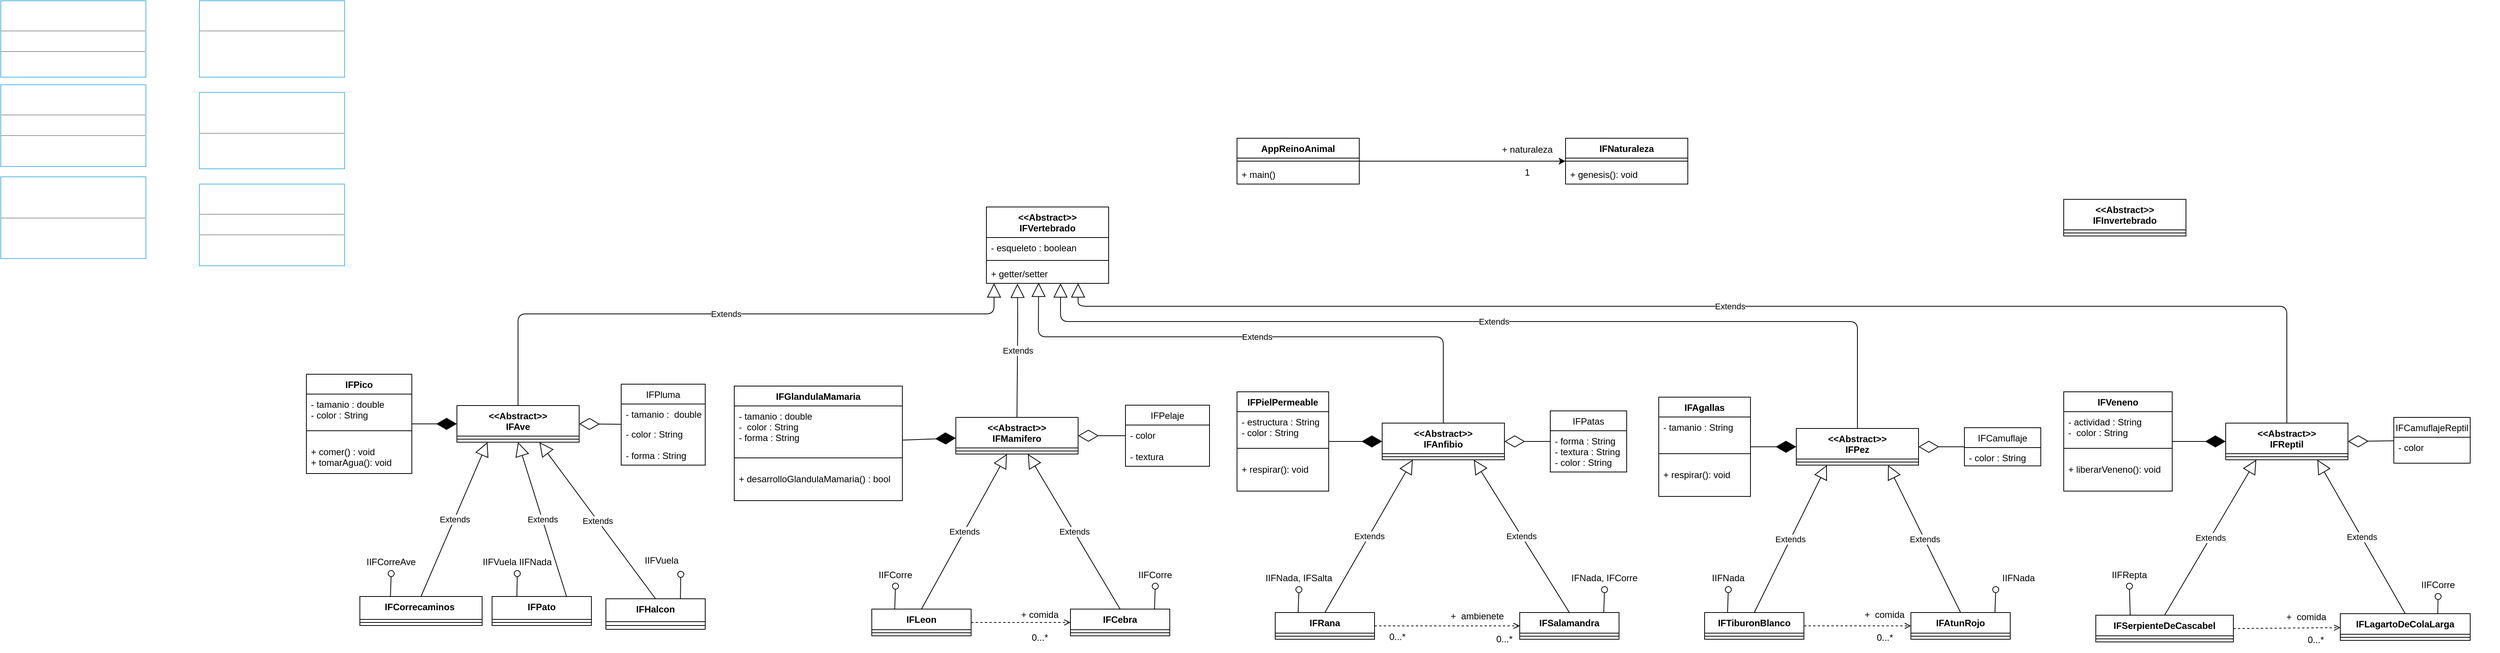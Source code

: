 <mxfile>
    <diagram id="HoKAFOozJBowZ1lmnB3c" name="Página-1">
        <mxGraphModel dx="2419" dy="1717" grid="1" gridSize="10" guides="1" tooltips="1" connect="1" arrows="1" fold="1" page="1" pageScale="1" pageWidth="827" pageHeight="1169" math="0" shadow="0">
            <root>
                <mxCell id="0"/>
                <mxCell id="1" parent="0"/>
                <mxCell id="2" value="AppReinoAnimal" style="swimlane;fontStyle=1;align=center;verticalAlign=top;childLayout=stackLayout;horizontal=1;startSize=26;horizontalStack=0;resizeParent=1;resizeParentMax=0;resizeLast=0;collapsible=1;marginBottom=0;" parent="1" vertex="1">
                    <mxGeometry x="418" y="60" width="160" height="60" as="geometry"/>
                </mxCell>
                <mxCell id="4" value="" style="line;strokeWidth=1;fillColor=none;align=left;verticalAlign=middle;spacingTop=-1;spacingLeft=3;spacingRight=3;rotatable=0;labelPosition=right;points=[];portConstraint=eastwest;strokeColor=inherit;" parent="2" vertex="1">
                    <mxGeometry y="26" width="160" height="8" as="geometry"/>
                </mxCell>
                <mxCell id="5" value="+ main()" style="text;strokeColor=none;fillColor=none;align=left;verticalAlign=top;spacingLeft=4;spacingRight=4;overflow=hidden;rotatable=0;points=[[0,0.5],[1,0.5]];portConstraint=eastwest;" parent="2" vertex="1">
                    <mxGeometry y="34" width="160" height="26" as="geometry"/>
                </mxCell>
                <mxCell id="6" value="IFNaturaleza" style="swimlane;fontStyle=1;align=center;verticalAlign=top;childLayout=stackLayout;horizontal=1;startSize=26;horizontalStack=0;resizeParent=1;resizeParentMax=0;resizeLast=0;collapsible=1;marginBottom=0;" parent="1" vertex="1">
                    <mxGeometry x="848" y="60" width="160" height="60" as="geometry"/>
                </mxCell>
                <mxCell id="8" value="" style="line;strokeWidth=1;fillColor=none;align=left;verticalAlign=middle;spacingTop=-1;spacingLeft=3;spacingRight=3;rotatable=0;labelPosition=right;points=[];portConstraint=eastwest;strokeColor=inherit;" parent="6" vertex="1">
                    <mxGeometry y="26" width="160" height="8" as="geometry"/>
                </mxCell>
                <mxCell id="9" value="+ genesis(): void" style="text;strokeColor=none;fillColor=none;align=left;verticalAlign=top;spacingLeft=4;spacingRight=4;overflow=hidden;rotatable=0;points=[[0,0.5],[1,0.5]];portConstraint=eastwest;" parent="6" vertex="1">
                    <mxGeometry y="34" width="160" height="26" as="geometry"/>
                </mxCell>
                <mxCell id="13" value="&lt;&lt;Abstract&gt;&gt;&#10;IFVertebrado" style="swimlane;fontStyle=1;align=center;verticalAlign=top;childLayout=stackLayout;horizontal=1;startSize=40;horizontalStack=0;resizeParent=1;resizeParentMax=0;resizeLast=0;collapsible=1;marginBottom=0;" parent="1" vertex="1">
                    <mxGeometry x="90" y="150" width="160" height="100" as="geometry"/>
                </mxCell>
                <mxCell id="14" value="- esqueleto : boolean" style="text;strokeColor=none;fillColor=none;align=left;verticalAlign=top;spacingLeft=4;spacingRight=4;overflow=hidden;rotatable=0;points=[[0,0.5],[1,0.5]];portConstraint=eastwest;" parent="13" vertex="1">
                    <mxGeometry y="40" width="160" height="26" as="geometry"/>
                </mxCell>
                <mxCell id="15" value="" style="line;strokeWidth=1;fillColor=none;align=left;verticalAlign=middle;spacingTop=-1;spacingLeft=3;spacingRight=3;rotatable=0;labelPosition=right;points=[];portConstraint=eastwest;strokeColor=inherit;" parent="13" vertex="1">
                    <mxGeometry y="66" width="160" height="8" as="geometry"/>
                </mxCell>
                <mxCell id="16" value="+ getter/setter" style="text;strokeColor=none;fillColor=none;align=left;verticalAlign=top;spacingLeft=4;spacingRight=4;overflow=hidden;rotatable=0;points=[[0,0.5],[1,0.5]];portConstraint=eastwest;" parent="13" vertex="1">
                    <mxGeometry y="74" width="160" height="26" as="geometry"/>
                </mxCell>
                <mxCell id="17" value="&lt;&lt;Abstract&gt;&gt;&#10;IFInvertebrado" style="swimlane;fontStyle=1;align=center;verticalAlign=top;childLayout=stackLayout;horizontal=1;startSize=40;horizontalStack=0;resizeParent=1;resizeParentMax=0;resizeLast=0;collapsible=1;marginBottom=0;" parent="1" vertex="1">
                    <mxGeometry x="1500" y="140" width="160" height="48" as="geometry"/>
                </mxCell>
                <mxCell id="19" value="" style="line;strokeWidth=1;fillColor=none;align=left;verticalAlign=middle;spacingTop=-1;spacingLeft=3;spacingRight=3;rotatable=0;labelPosition=right;points=[];portConstraint=eastwest;strokeColor=inherit;" parent="17" vertex="1">
                    <mxGeometry y="40" width="160" height="8" as="geometry"/>
                </mxCell>
                <mxCell id="24" value="&lt;&lt;Abstract&gt;&gt;&#10;IFAve" style="swimlane;fontStyle=1;align=center;verticalAlign=top;childLayout=stackLayout;horizontal=1;startSize=40;horizontalStack=0;resizeParent=1;resizeParentMax=0;resizeLast=0;collapsible=1;marginBottom=0;" parent="1" vertex="1">
                    <mxGeometry x="-603" y="410" width="160" height="48" as="geometry"/>
                </mxCell>
                <mxCell id="26" value="" style="line;strokeWidth=1;fillColor=none;align=left;verticalAlign=middle;spacingTop=-1;spacingLeft=3;spacingRight=3;rotatable=0;labelPosition=right;points=[];portConstraint=eastwest;strokeColor=inherit;" parent="24" vertex="1">
                    <mxGeometry y="40" width="160" height="8" as="geometry"/>
                </mxCell>
                <mxCell id="40" value="&lt;&lt;Abstract&gt;&gt;&#10;IFReptil" style="swimlane;fontStyle=1;align=center;verticalAlign=top;childLayout=stackLayout;horizontal=1;startSize=40;horizontalStack=0;resizeParent=1;resizeParentMax=0;resizeLast=0;collapsible=1;marginBottom=0;" parent="1" vertex="1">
                    <mxGeometry x="1712" y="433" width="160" height="48" as="geometry"/>
                </mxCell>
                <mxCell id="42" value="" style="line;strokeWidth=1;fillColor=none;align=left;verticalAlign=middle;spacingTop=-1;spacingLeft=3;spacingRight=3;rotatable=0;labelPosition=right;points=[];portConstraint=eastwest;strokeColor=inherit;" parent="40" vertex="1">
                    <mxGeometry y="40" width="160" height="8" as="geometry"/>
                </mxCell>
                <mxCell id="44" value="Extends" style="endArrow=block;endSize=16;endFill=0;html=1;exitX=0.5;exitY=0;exitDx=0;exitDy=0;" parent="1" source="24" edge="1">
                    <mxGeometry width="160" relative="1" as="geometry">
                        <mxPoint x="-220" y="370" as="sourcePoint"/>
                        <mxPoint x="100" y="250" as="targetPoint"/>
                        <Array as="points">
                            <mxPoint x="-523" y="290"/>
                            <mxPoint x="100" y="290"/>
                        </Array>
                    </mxGeometry>
                </mxCell>
                <mxCell id="45" value="Extends" style="endArrow=block;endSize=16;endFill=0;html=1;exitX=0.5;exitY=0;exitDx=0;exitDy=0;entryX=0.254;entryY=1.017;entryDx=0;entryDy=0;entryPerimeter=0;" parent="1" source="131" target="16" edge="1">
                    <mxGeometry width="160" relative="1" as="geometry">
                        <mxPoint x="190" y="420" as="sourcePoint"/>
                        <mxPoint x="140" y="240" as="targetPoint"/>
                        <Array as="points">
                            <mxPoint x="131" y="300"/>
                        </Array>
                    </mxGeometry>
                </mxCell>
                <mxCell id="47" value="Extends" style="endArrow=block;endSize=16;endFill=0;html=1;exitX=0.5;exitY=0;exitDx=0;exitDy=0;entryX=0.75;entryY=1;entryDx=0;entryDy=0;entryPerimeter=0;" parent="1" source="40" target="16" edge="1">
                    <mxGeometry width="160" relative="1" as="geometry">
                        <mxPoint x="1320" y="340" as="sourcePoint"/>
                        <mxPoint x="220" y="260" as="targetPoint"/>
                        <Array as="points">
                            <mxPoint x="1792" y="280"/>
                            <mxPoint x="210" y="280"/>
                        </Array>
                    </mxGeometry>
                </mxCell>
                <mxCell id="48" value="Extends" style="endArrow=block;endSize=16;endFill=0;html=1;exitX=0.5;exitY=0;exitDx=0;exitDy=0;" parent="1" source="143" edge="1">
                    <mxGeometry width="160" relative="1" as="geometry">
                        <mxPoint x="572.72" y="390" as="sourcePoint"/>
                        <mxPoint x="187" y="250" as="targetPoint"/>
                        <Array as="points">
                            <mxPoint x="1230" y="300"/>
                            <mxPoint x="187" y="300"/>
                        </Array>
                    </mxGeometry>
                </mxCell>
                <mxCell id="49" value="IFPato" style="swimlane;fontStyle=1;align=center;verticalAlign=top;childLayout=stackLayout;horizontal=1;startSize=30;horizontalStack=0;resizeParent=1;resizeParentMax=0;resizeLast=0;collapsible=1;marginBottom=0;" parent="1" vertex="1">
                    <mxGeometry x="-557" y="660" width="130" height="38" as="geometry"/>
                </mxCell>
                <mxCell id="51" value="" style="line;strokeWidth=1;fillColor=none;align=left;verticalAlign=middle;spacingTop=-1;spacingLeft=3;spacingRight=3;rotatable=0;labelPosition=right;points=[];portConstraint=eastwest;strokeColor=inherit;" parent="49" vertex="1">
                    <mxGeometry y="30" width="130" height="8" as="geometry"/>
                </mxCell>
                <mxCell id="53" value="IFCorrecaminos " style="swimlane;fontStyle=1;align=center;verticalAlign=top;childLayout=stackLayout;horizontal=1;startSize=30;horizontalStack=0;resizeParent=1;resizeParentMax=0;resizeLast=0;collapsible=1;marginBottom=0;" parent="1" vertex="1">
                    <mxGeometry x="-730" y="660" width="160" height="38" as="geometry"/>
                </mxCell>
                <mxCell id="55" value="" style="line;strokeWidth=1;fillColor=none;align=left;verticalAlign=middle;spacingTop=-1;spacingLeft=3;spacingRight=3;rotatable=0;labelPosition=right;points=[];portConstraint=eastwest;strokeColor=inherit;" parent="53" vertex="1">
                    <mxGeometry y="30" width="160" height="8" as="geometry"/>
                </mxCell>
                <mxCell id="57" value="IFHalcon" style="swimlane;fontStyle=1;align=center;verticalAlign=top;childLayout=stackLayout;horizontal=1;startSize=30;horizontalStack=0;resizeParent=1;resizeParentMax=0;resizeLast=0;collapsible=1;marginBottom=0;" parent="1" vertex="1">
                    <mxGeometry x="-408" y="663" width="130" height="40" as="geometry"/>
                </mxCell>
                <mxCell id="59" value="" style="line;strokeWidth=1;fillColor=none;align=left;verticalAlign=middle;spacingTop=-1;spacingLeft=3;spacingRight=3;rotatable=0;labelPosition=right;points=[];portConstraint=eastwest;strokeColor=inherit;" parent="57" vertex="1">
                    <mxGeometry y="30" width="130" height="10" as="geometry"/>
                </mxCell>
                <mxCell id="61" value="Extends" style="endArrow=block;endSize=16;endFill=0;html=1;exitX=0.5;exitY=0;exitDx=0;exitDy=0;entryX=0.25;entryY=1;entryDx=0;entryDy=0;" parent="1" source="53" target="24" edge="1">
                    <mxGeometry width="160" relative="1" as="geometry">
                        <mxPoint x="-435.0" y="565" as="sourcePoint"/>
                        <mxPoint x="-65" y="422.0" as="targetPoint"/>
                    </mxGeometry>
                </mxCell>
                <mxCell id="62" value="Extends" style="endArrow=block;endSize=16;endFill=0;html=1;exitX=0.75;exitY=0;exitDx=0;exitDy=0;entryX=0.5;entryY=1;entryDx=0;entryDy=0;" parent="1" source="49" target="24" edge="1">
                    <mxGeometry width="160" relative="1" as="geometry">
                        <mxPoint x="-635" y="650" as="sourcePoint"/>
                        <mxPoint x="-509.184" y="458.0" as="targetPoint"/>
                    </mxGeometry>
                </mxCell>
                <mxCell id="63" value="Extends" style="endArrow=block;endSize=16;endFill=0;html=1;exitX=0.5;exitY=0;exitDx=0;exitDy=0;entryX=0.75;entryY=1;entryDx=0;entryDy=0;" parent="1" source="57" edge="1">
                    <mxGeometry width="160" relative="1" as="geometry">
                        <mxPoint x="-410.5" y="660" as="sourcePoint"/>
                        <mxPoint x="-495" y="458" as="targetPoint"/>
                    </mxGeometry>
                </mxCell>
                <mxCell id="64" value="&lt;p style=&quot;margin:0px;margin-top:4px;text-align:center;&quot;&gt;&lt;i&gt;&amp;lt;&amp;lt;Interface&amp;gt;&amp;gt;&lt;/i&gt;&lt;br&gt;&lt;b&gt;IIFVuela&lt;/b&gt;&lt;/p&gt;&lt;p style=&quot;margin:0px;margin-left:4px;&quot;&gt;+ alas = 2 :&lt;br&gt;&lt;/p&gt;&lt;hr size=&quot;1&quot;&gt;&lt;p style=&quot;margin:0px;margin-left:4px;&quot;&gt;+ volar(): void&lt;/p&gt;" style="verticalAlign=top;align=left;overflow=fill;fontSize=12;fontFamily=Helvetica;html=1;fillColor=default;fontColor=#ffffff;strokeColor=#55B5E6;" parent="1" vertex="1">
                    <mxGeometry x="-940" width="190" height="100" as="geometry"/>
                </mxCell>
                <mxCell id="65" value="&lt;p style=&quot;margin:0px;margin-top:4px;text-align:center;&quot;&gt;&lt;i&gt;&amp;lt;&amp;lt;Interface&amp;gt;&amp;gt;&lt;/i&gt;&lt;br&gt;&lt;b&gt;IIFNada&lt;/b&gt;&lt;/p&gt;&lt;hr size=&quot;1&quot;&gt;&lt;p style=&quot;margin:0px;margin-left:4px;&quot;&gt;&lt;br&gt;&lt;/p&gt;&lt;hr size=&quot;1&quot;&gt;&lt;p style=&quot;margin:0px;margin-left:4px;&quot;&gt;+ nadar() : void&lt;/p&gt;" style="verticalAlign=top;align=left;overflow=fill;fontSize=12;fontFamily=Helvetica;html=1;fillColor=default;fontColor=#ffffff;strokeColor=#55B5E6;" parent="1" vertex="1">
                    <mxGeometry x="-940" y="120" width="190" height="107" as="geometry"/>
                </mxCell>
                <mxCell id="66" value="&lt;p style=&quot;margin:0px;margin-top:4px;text-align:center;&quot;&gt;&lt;i&gt;&amp;lt;&amp;lt;Interface&amp;gt;&amp;gt;&lt;/i&gt;&lt;br&gt;&lt;b&gt;IIFCorreAve&lt;/b&gt;&lt;/p&gt;&lt;hr size=&quot;1&quot;&gt;&lt;p style=&quot;margin:0px;margin-left:4px;&quot;&gt;&lt;/p&gt;&lt;p style=&quot;margin:0px;margin-left:4px;&quot;&gt;+ patas = 2 : int&lt;/p&gt;&lt;p style=&quot;margin:0px;margin-left:4px;&quot;&gt;+ correr() : void&lt;/p&gt;" style="verticalAlign=top;align=left;overflow=fill;fontSize=12;fontFamily=Helvetica;html=1;fillColor=default;fontColor=#ffffff;strokeColor=#55B5E6;" parent="1" vertex="1">
                    <mxGeometry x="-940" y="-120" width="190" height="100" as="geometry"/>
                </mxCell>
                <mxCell id="75" value="" style="endArrow=diamondThin;endFill=1;endSize=24;html=1;entryX=0;entryY=0.5;entryDx=0;entryDy=0;" parent="1" source="81" target="24" edge="1">
                    <mxGeometry width="160" relative="1" as="geometry">
                        <mxPoint x="-603.74" y="460.082" as="sourcePoint"/>
                        <mxPoint x="-368" y="420" as="targetPoint"/>
                    </mxGeometry>
                </mxCell>
                <mxCell id="76" value="IFPluma" style="swimlane;fontStyle=0;childLayout=stackLayout;horizontal=1;startSize=26;fillColor=none;horizontalStack=0;resizeParent=1;resizeParentMax=0;resizeLast=0;collapsible=1;marginBottom=0;" parent="1" vertex="1">
                    <mxGeometry x="-388" y="382" width="110" height="106" as="geometry"/>
                </mxCell>
                <mxCell id="77" value="- tamanio :  double " style="text;strokeColor=none;fillColor=none;align=left;verticalAlign=top;spacingLeft=4;spacingRight=4;overflow=hidden;rotatable=0;points=[[0,0.5],[1,0.5]];portConstraint=eastwest;" parent="76" vertex="1">
                    <mxGeometry y="26" width="110" height="26" as="geometry"/>
                </mxCell>
                <mxCell id="78" value="- color : String" style="text;strokeColor=none;fillColor=none;align=left;verticalAlign=top;spacingLeft=4;spacingRight=4;overflow=hidden;rotatable=0;points=[[0,0.5],[1,0.5]];portConstraint=eastwest;" parent="76" vertex="1">
                    <mxGeometry y="52" width="110" height="28" as="geometry"/>
                </mxCell>
                <mxCell id="79" value="- forma : String" style="text;strokeColor=none;fillColor=none;align=left;verticalAlign=top;spacingLeft=4;spacingRight=4;overflow=hidden;rotatable=0;points=[[0,0.5],[1,0.5]];portConstraint=eastwest;" parent="76" vertex="1">
                    <mxGeometry y="80" width="110" height="26" as="geometry"/>
                </mxCell>
                <mxCell id="80" value="" style="endArrow=diamondThin;endFill=0;endSize=24;html=1;entryX=1;entryY=0.5;entryDx=0;entryDy=0;" parent="1" source="76" target="24" edge="1">
                    <mxGeometry width="160" relative="1" as="geometry">
                        <mxPoint x="-360" y="460" as="sourcePoint"/>
                        <mxPoint x="-405" y="311.63" as="targetPoint"/>
                    </mxGeometry>
                </mxCell>
                <mxCell id="81" value="IFPico" style="swimlane;fontStyle=1;align=center;verticalAlign=top;childLayout=stackLayout;horizontal=1;startSize=26;horizontalStack=0;resizeParent=1;resizeParentMax=0;resizeLast=0;collapsible=1;marginBottom=0;" parent="1" vertex="1">
                    <mxGeometry x="-800" y="369" width="138" height="130" as="geometry"/>
                </mxCell>
                <mxCell id="82" value="- tamanio : double&#10;- color : String" style="text;strokeColor=none;fillColor=none;align=left;verticalAlign=top;spacingLeft=4;spacingRight=4;overflow=hidden;rotatable=0;points=[[0,0.5],[1,0.5]];portConstraint=eastwest;" parent="81" vertex="1">
                    <mxGeometry y="26" width="138" height="34" as="geometry"/>
                </mxCell>
                <mxCell id="83" value="" style="line;strokeWidth=1;fillColor=none;align=left;verticalAlign=middle;spacingTop=-1;spacingLeft=3;spacingRight=3;rotatable=0;labelPosition=right;points=[];portConstraint=eastwest;strokeColor=inherit;" parent="81" vertex="1">
                    <mxGeometry y="60" width="138" height="28" as="geometry"/>
                </mxCell>
                <mxCell id="84" value="+ comer() : void&#10;+ tomarAgua(): void" style="text;strokeColor=none;fillColor=none;align=left;verticalAlign=top;spacingLeft=4;spacingRight=4;overflow=hidden;rotatable=0;points=[[0,0.5],[1,0.5]];portConstraint=eastwest;" parent="81" vertex="1">
                    <mxGeometry y="88" width="138" height="42" as="geometry"/>
                </mxCell>
                <mxCell id="85" value="IIFCorreAve" style="text;html=1;strokeColor=none;fillColor=none;align=center;verticalAlign=middle;whiteSpace=wrap;rounded=0;" parent="1" vertex="1">
                    <mxGeometry x="-760" y="600" width="142" height="30" as="geometry"/>
                </mxCell>
                <mxCell id="86" value="IIFVuela IIFNada" style="text;html=1;strokeColor=none;fillColor=none;align=center;verticalAlign=middle;whiteSpace=wrap;rounded=0;" parent="1" vertex="1">
                    <mxGeometry x="-619" y="600" width="190" height="30" as="geometry"/>
                </mxCell>
                <mxCell id="87" value="IIFVuela" style="text;html=1;strokeColor=none;fillColor=none;align=center;verticalAlign=middle;whiteSpace=wrap;rounded=0;" parent="1" vertex="1">
                    <mxGeometry x="-425" y="598" width="180" height="30" as="geometry"/>
                </mxCell>
                <mxCell id="95" value="" style="html=1;verticalAlign=bottom;labelBackgroundColor=none;endArrow=oval;endFill=0;endSize=8;exitX=0.75;exitY=0;exitDx=0;exitDy=0;entryX=0.5;entryY=1;entryDx=0;entryDy=0;" parent="1" source="57" edge="1">
                    <mxGeometry width="160" relative="1" as="geometry">
                        <mxPoint x="-192" y="641" as="sourcePoint"/>
                        <mxPoint x="-310" y="631" as="targetPoint"/>
                    </mxGeometry>
                </mxCell>
                <mxCell id="98" value="" style="group" parent="1" vertex="1" connectable="0">
                    <mxGeometry x="758" y="60" width="80" height="60" as="geometry"/>
                </mxCell>
                <mxCell id="12" style="edgeStyle=none;html=1;" parent="98" source="2" target="6" edge="1">
                    <mxGeometry relative="1" as="geometry">
                        <mxPoint x="-440" y="46" as="targetPoint"/>
                    </mxGeometry>
                </mxCell>
                <mxCell id="69" value="+ naturaleza" style="text;html=1;strokeColor=none;fillColor=none;align=center;verticalAlign=middle;whiteSpace=wrap;rounded=0;" parent="98" vertex="1">
                    <mxGeometry width="80" height="30" as="geometry"/>
                </mxCell>
                <mxCell id="70" value="1" style="text;html=1;strokeColor=none;fillColor=none;align=center;verticalAlign=middle;whiteSpace=wrap;rounded=0;" parent="98" vertex="1">
                    <mxGeometry y="30" width="80" height="30" as="geometry"/>
                </mxCell>
                <mxCell id="105" value="" style="html=1;verticalAlign=bottom;labelBackgroundColor=none;endArrow=oval;endFill=0;endSize=8;exitX=0.25;exitY=0;exitDx=0;exitDy=0;entryX=0.5;entryY=1;entryDx=0;entryDy=0;" parent="1" source="53" target="85" edge="1">
                    <mxGeometry width="160" relative="1" as="geometry">
                        <mxPoint x="-790" y="620" as="sourcePoint"/>
                        <mxPoint x="-840" y="660" as="targetPoint"/>
                    </mxGeometry>
                </mxCell>
                <mxCell id="106" value="" style="html=1;verticalAlign=bottom;labelBackgroundColor=none;endArrow=oval;endFill=0;endSize=8;entryX=0.5;entryY=1;entryDx=0;entryDy=0;exitX=0.25;exitY=0;exitDx=0;exitDy=0;" parent="1" source="49" target="86" edge="1">
                    <mxGeometry width="160" relative="1" as="geometry">
                        <mxPoint x="-419" y="600" as="sourcePoint"/>
                        <mxPoint x="-439" y="680" as="targetPoint"/>
                    </mxGeometry>
                </mxCell>
                <mxCell id="108" value="IFPelaje" style="swimlane;fontStyle=0;childLayout=stackLayout;horizontal=1;startSize=26;fillColor=none;horizontalStack=0;resizeParent=1;resizeParentMax=0;resizeLast=0;collapsible=1;marginBottom=0;" parent="1" vertex="1">
                    <mxGeometry x="272" y="409.5" width="110" height="80" as="geometry"/>
                </mxCell>
                <mxCell id="110" value="- color" style="text;strokeColor=none;fillColor=none;align=left;verticalAlign=top;spacingLeft=4;spacingRight=4;overflow=hidden;rotatable=0;points=[[0,0.5],[1,0.5]];portConstraint=eastwest;" parent="108" vertex="1">
                    <mxGeometry y="26" width="110" height="28" as="geometry"/>
                </mxCell>
                <mxCell id="111" value="- textura" style="text;strokeColor=none;fillColor=none;align=left;verticalAlign=top;spacingLeft=4;spacingRight=4;overflow=hidden;rotatable=0;points=[[0,0.5],[1,0.5]];portConstraint=eastwest;" parent="108" vertex="1">
                    <mxGeometry y="54" width="110" height="26" as="geometry"/>
                </mxCell>
                <mxCell id="112" value="IFGlandulaMamaria" style="swimlane;fontStyle=1;align=center;verticalAlign=top;childLayout=stackLayout;horizontal=1;startSize=26;horizontalStack=0;resizeParent=1;resizeParentMax=0;resizeLast=0;collapsible=1;marginBottom=0;" parent="1" vertex="1">
                    <mxGeometry x="-240" y="384.5" width="220" height="150" as="geometry"/>
                </mxCell>
                <mxCell id="113" value="- tamanio : double &#10;-  color : String&#10;- forma : String" style="text;strokeColor=none;fillColor=none;align=left;verticalAlign=top;spacingLeft=4;spacingRight=4;overflow=hidden;rotatable=0;points=[[0,0.5],[1,0.5]];portConstraint=eastwest;" parent="112" vertex="1">
                    <mxGeometry y="26" width="220" height="54" as="geometry"/>
                </mxCell>
                <mxCell id="114" value="" style="line;strokeWidth=1;fillColor=none;align=left;verticalAlign=middle;spacingTop=-1;spacingLeft=3;spacingRight=3;rotatable=0;labelPosition=right;points=[];portConstraint=eastwest;strokeColor=inherit;" parent="112" vertex="1">
                    <mxGeometry y="80" width="220" height="28" as="geometry"/>
                </mxCell>
                <mxCell id="115" value="+ desarrolloGlandulaMamaria() : bool" style="text;strokeColor=none;fillColor=none;align=left;verticalAlign=top;spacingLeft=4;spacingRight=4;overflow=hidden;rotatable=0;points=[[0,0.5],[1,0.5]];portConstraint=eastwest;" parent="112" vertex="1">
                    <mxGeometry y="108" width="220" height="42" as="geometry"/>
                </mxCell>
                <mxCell id="116" value="" style="endArrow=diamondThin;endFill=0;endSize=24;html=1;entryX=1;entryY=0.5;entryDx=0;entryDy=0;exitX=0;exitY=0.5;exitDx=0;exitDy=0;" parent="1" source="108" target="131" edge="1">
                    <mxGeometry width="160" relative="1" as="geometry">
                        <mxPoint x="310" y="385.5" as="sourcePoint"/>
                        <mxPoint x="60" y="429.5" as="targetPoint"/>
                    </mxGeometry>
                </mxCell>
                <mxCell id="118" value="" style="endArrow=diamondThin;endFill=1;endSize=24;html=1;" parent="1" source="112" target="131" edge="1">
                    <mxGeometry width="160" relative="1" as="geometry">
                        <mxPoint x="30.0" y="544.4" as="sourcePoint"/>
                        <mxPoint x="60" y="475.654" as="targetPoint"/>
                    </mxGeometry>
                </mxCell>
                <mxCell id="122" value="IFCebra" style="swimlane;fontStyle=1;align=center;verticalAlign=top;childLayout=stackLayout;horizontal=1;startSize=27;horizontalStack=0;resizeParent=1;resizeParentMax=0;resizeLast=0;collapsible=1;marginBottom=0;" parent="1" vertex="1">
                    <mxGeometry x="200" y="676.5" width="130" height="35" as="geometry"/>
                </mxCell>
                <mxCell id="123" value="" style="line;strokeWidth=1;fillColor=none;align=left;verticalAlign=middle;spacingTop=-1;spacingLeft=3;spacingRight=3;rotatable=0;labelPosition=right;points=[];portConstraint=eastwest;strokeColor=inherit;" parent="122" vertex="1">
                    <mxGeometry y="27" width="130" height="8" as="geometry"/>
                </mxCell>
                <mxCell id="124" value="IFLeon" style="swimlane;fontStyle=1;align=center;verticalAlign=top;childLayout=stackLayout;horizontal=1;startSize=27;horizontalStack=0;resizeParent=1;resizeParentMax=0;resizeLast=0;collapsible=1;marginBottom=0;" parent="1" vertex="1">
                    <mxGeometry x="-60" y="676.5" width="130" height="35" as="geometry"/>
                </mxCell>
                <mxCell id="125" value="" style="line;strokeWidth=1;fillColor=none;align=left;verticalAlign=middle;spacingTop=-1;spacingLeft=3;spacingRight=3;rotatable=0;labelPosition=right;points=[];portConstraint=eastwest;strokeColor=inherit;" parent="124" vertex="1">
                    <mxGeometry y="27" width="130" height="8" as="geometry"/>
                </mxCell>
                <mxCell id="126" value="Extends" style="endArrow=block;endSize=16;endFill=0;html=1;exitX=0.5;exitY=0;exitDx=0;exitDy=0;" parent="1" source="124" target="131" edge="1">
                    <mxGeometry width="160" relative="1" as="geometry">
                        <mxPoint x="229.5" y="761.5" as="sourcePoint"/>
                        <mxPoint x="128.85" y="477.5" as="targetPoint"/>
                    </mxGeometry>
                </mxCell>
                <mxCell id="127" value="Extends" style="endArrow=block;endSize=16;endFill=0;html=1;exitX=0.5;exitY=0;exitDx=0;exitDy=0;" parent="1" source="122" target="131" edge="1">
                    <mxGeometry width="160" relative="1" as="geometry">
                        <mxPoint x="105" y="685.5" as="sourcePoint"/>
                        <mxPoint x="214.661" y="473.5" as="targetPoint"/>
                    </mxGeometry>
                </mxCell>
                <mxCell id="131" value="&lt;&lt;Abstract&gt;&gt;&#10;IFMamifero" style="swimlane;fontStyle=1;align=center;verticalAlign=top;childLayout=stackLayout;horizontal=1;startSize=40;horizontalStack=0;resizeParent=1;resizeParentMax=0;resizeLast=0;collapsible=1;marginBottom=0;" parent="1" vertex="1">
                    <mxGeometry x="50" y="425.5" width="160" height="48" as="geometry"/>
                </mxCell>
                <mxCell id="133" value="" style="line;strokeWidth=1;fillColor=none;align=left;verticalAlign=middle;spacingTop=-1;spacingLeft=3;spacingRight=3;rotatable=0;labelPosition=right;points=[];portConstraint=eastwest;strokeColor=inherit;" parent="131" vertex="1">
                    <mxGeometry y="40" width="160" height="8" as="geometry"/>
                </mxCell>
                <mxCell id="135" value="Extends" style="endArrow=block;endSize=16;endFill=0;html=1;exitX=0.5;exitY=0;exitDx=0;exitDy=0;entryX=0.427;entryY=0.967;entryDx=0;entryDy=0;entryPerimeter=0;" parent="1" source="141" target="16" edge="1">
                    <mxGeometry width="160" relative="1" as="geometry">
                        <mxPoint x="747" y="456" as="sourcePoint"/>
                        <mxPoint x="190" y="280" as="targetPoint"/>
                        <Array as="points">
                            <mxPoint x="688" y="320"/>
                            <mxPoint x="158" y="320"/>
                        </Array>
                    </mxGeometry>
                </mxCell>
                <mxCell id="139" value="" style="group" parent="1" vertex="1" connectable="0">
                    <mxGeometry x="80" y="668.5" width="60" height="60" as="geometry"/>
                </mxCell>
                <mxCell id="136" value="" style="html=1;verticalAlign=bottom;labelBackgroundColor=none;endArrow=open;endFill=0;dashed=1;exitX=1;exitY=0.5;exitDx=0;exitDy=0;entryX=0;entryY=0.5;entryDx=0;entryDy=0;" parent="139" source="124" target="122" edge="1">
                    <mxGeometry width="160" relative="1" as="geometry">
                        <mxPoint x="-30" y="70" as="sourcePoint"/>
                        <mxPoint x="130" y="70" as="targetPoint"/>
                    </mxGeometry>
                </mxCell>
                <mxCell id="141" value="&lt;&lt;Abstract&gt;&gt;&#10;IFAnfibio" style="swimlane;fontStyle=1;align=center;verticalAlign=top;childLayout=stackLayout;horizontal=1;startSize=40;horizontalStack=0;resizeParent=1;resizeParentMax=0;resizeLast=0;collapsible=1;marginBottom=0;" parent="1" vertex="1">
                    <mxGeometry x="608" y="433" width="160" height="48" as="geometry"/>
                </mxCell>
                <mxCell id="142" value="" style="line;strokeWidth=1;fillColor=none;align=left;verticalAlign=middle;spacingTop=-1;spacingLeft=3;spacingRight=3;rotatable=0;labelPosition=right;points=[];portConstraint=eastwest;strokeColor=inherit;" parent="141" vertex="1">
                    <mxGeometry y="40" width="160" height="8" as="geometry"/>
                </mxCell>
                <mxCell id="143" value="&lt;&lt;Abstract&gt;&gt;&#10;IFPez" style="swimlane;fontStyle=1;align=center;verticalAlign=top;childLayout=stackLayout;horizontal=1;startSize=40;horizontalStack=0;resizeParent=1;resizeParentMax=0;resizeLast=0;collapsible=1;marginBottom=0;" parent="1" vertex="1">
                    <mxGeometry x="1150" y="440" width="160" height="48" as="geometry"/>
                </mxCell>
                <mxCell id="144" value="" style="line;strokeWidth=1;fillColor=none;align=left;verticalAlign=middle;spacingTop=-1;spacingLeft=3;spacingRight=3;rotatable=0;labelPosition=right;points=[];portConstraint=eastwest;strokeColor=inherit;" parent="143" vertex="1">
                    <mxGeometry y="40" width="160" height="8" as="geometry"/>
                </mxCell>
                <mxCell id="145" value="IFPatas" style="swimlane;fontStyle=0;childLayout=stackLayout;horizontal=1;startSize=26;fillColor=none;horizontalStack=0;resizeParent=1;resizeParentMax=0;resizeLast=0;collapsible=1;marginBottom=0;" parent="1" vertex="1">
                    <mxGeometry x="828" y="417" width="100" height="80" as="geometry"/>
                </mxCell>
                <mxCell id="146" value="- forma : String&#10;- textura : String&#10;- color : String" style="text;strokeColor=none;fillColor=none;align=left;verticalAlign=top;spacingLeft=4;spacingRight=4;overflow=hidden;rotatable=0;points=[[0,0.5],[1,0.5]];portConstraint=eastwest;" parent="145" vertex="1">
                    <mxGeometry y="26" width="100" height="54" as="geometry"/>
                </mxCell>
                <mxCell id="148" value="IFPielPermeable" style="swimlane;fontStyle=1;align=center;verticalAlign=top;childLayout=stackLayout;horizontal=1;startSize=26;horizontalStack=0;resizeParent=1;resizeParentMax=0;resizeLast=0;collapsible=1;marginBottom=0;" parent="1" vertex="1">
                    <mxGeometry x="418" y="392" width="120" height="130" as="geometry"/>
                </mxCell>
                <mxCell id="149" value="- estructura : String&#10;- color : String" style="text;strokeColor=none;fillColor=none;align=left;verticalAlign=top;spacingLeft=4;spacingRight=4;overflow=hidden;rotatable=0;points=[[0,0.5],[1,0.5]];portConstraint=eastwest;" parent="148" vertex="1">
                    <mxGeometry y="26" width="120" height="34" as="geometry"/>
                </mxCell>
                <mxCell id="150" value="" style="line;strokeWidth=1;fillColor=none;align=left;verticalAlign=middle;spacingTop=-1;spacingLeft=3;spacingRight=3;rotatable=0;labelPosition=right;points=[];portConstraint=eastwest;strokeColor=inherit;" parent="148" vertex="1">
                    <mxGeometry y="60" width="120" height="28" as="geometry"/>
                </mxCell>
                <mxCell id="151" value="+ respirar(): void" style="text;strokeColor=none;fillColor=none;align=left;verticalAlign=top;spacingLeft=4;spacingRight=4;overflow=hidden;rotatable=0;points=[[0,0.5],[1,0.5]];portConstraint=eastwest;" parent="148" vertex="1">
                    <mxGeometry y="88" width="120" height="42" as="geometry"/>
                </mxCell>
                <mxCell id="152" value="" style="endArrow=diamondThin;endFill=0;endSize=24;html=1;entryX=1;entryY=0.5;entryDx=0;entryDy=0;" parent="1" source="145" target="141" edge="1">
                    <mxGeometry width="160" relative="1" as="geometry">
                        <mxPoint x="518.0" y="420.96" as="sourcePoint"/>
                        <mxPoint x="625.5" y="433.0" as="targetPoint"/>
                    </mxGeometry>
                </mxCell>
                <mxCell id="153" value="" style="endArrow=diamondThin;endFill=1;endSize=24;html=1;entryX=0;entryY=0.5;entryDx=0;entryDy=0;" parent="1" source="148" target="141" edge="1">
                    <mxGeometry width="160" relative="1" as="geometry">
                        <mxPoint x="548" y="491" as="sourcePoint"/>
                        <mxPoint x="658.0" y="515.004" as="targetPoint"/>
                    </mxGeometry>
                </mxCell>
                <mxCell id="137" value="+ comida" style="text;html=1;strokeColor=none;fillColor=none;align=center;verticalAlign=middle;whiteSpace=wrap;rounded=0;" parent="1" vertex="1">
                    <mxGeometry x="130" y="668.5" width="60" height="30" as="geometry"/>
                </mxCell>
                <mxCell id="138" value="0...*" style="text;html=1;strokeColor=none;fillColor=none;align=center;verticalAlign=middle;whiteSpace=wrap;rounded=0;" parent="1" vertex="1">
                    <mxGeometry x="130" y="698.5" width="60" height="30" as="geometry"/>
                </mxCell>
                <mxCell id="156" value="Extends" style="endArrow=block;endSize=16;endFill=0;html=1;entryX=0.25;entryY=1;entryDx=0;entryDy=0;exitX=0.5;exitY=0;exitDx=0;exitDy=0;" parent="1" source="166" target="141" edge="1">
                    <mxGeometry width="160" relative="1" as="geometry">
                        <mxPoint x="548" y="661" as="sourcePoint"/>
                        <mxPoint x="608.004" y="541" as="targetPoint"/>
                    </mxGeometry>
                </mxCell>
                <mxCell id="157" value="Extends" style="endArrow=block;endSize=16;endFill=0;html=1;entryX=0.75;entryY=1;entryDx=0;entryDy=0;exitX=0.5;exitY=0;exitDx=0;exitDy=0;" parent="1" source="164" target="141" edge="1">
                    <mxGeometry width="160" relative="1" as="geometry">
                        <mxPoint x="818" y="661" as="sourcePoint"/>
                        <mxPoint x="718.003" y="501" as="targetPoint"/>
                    </mxGeometry>
                </mxCell>
                <mxCell id="158" value="IIFCorre" style="text;html=1;strokeColor=none;fillColor=none;align=center;verticalAlign=middle;whiteSpace=wrap;rounded=0;" parent="1" vertex="1">
                    <mxGeometry x="-100" y="616.5" width="142" height="30" as="geometry"/>
                </mxCell>
                <mxCell id="159" value="" style="html=1;verticalAlign=bottom;labelBackgroundColor=none;endArrow=oval;endFill=0;endSize=8;exitX=0.25;exitY=0;exitDx=0;exitDy=0;entryX=0.5;entryY=1;entryDx=0;entryDy=0;" parent="1" target="158" edge="1">
                    <mxGeometry width="160" relative="1" as="geometry">
                        <mxPoint x="-30" y="676.5" as="sourcePoint"/>
                        <mxPoint x="-180" y="676.5" as="targetPoint"/>
                    </mxGeometry>
                </mxCell>
                <mxCell id="162" value="IIFCorre" style="text;html=1;strokeColor=none;fillColor=none;align=center;verticalAlign=middle;whiteSpace=wrap;rounded=0;" parent="1" vertex="1">
                    <mxGeometry x="240" y="616.5" width="142" height="30" as="geometry"/>
                </mxCell>
                <mxCell id="163" value="" style="html=1;verticalAlign=bottom;labelBackgroundColor=none;endArrow=oval;endFill=0;endSize=8;exitX=0.25;exitY=0;exitDx=0;exitDy=0;entryX=0.5;entryY=1;entryDx=0;entryDy=0;" parent="1" target="162" edge="1">
                    <mxGeometry width="160" relative="1" as="geometry">
                        <mxPoint x="310" y="676.5" as="sourcePoint"/>
                        <mxPoint x="160" y="676.5" as="targetPoint"/>
                    </mxGeometry>
                </mxCell>
                <mxCell id="168" value="" style="group" parent="1" vertex="1" connectable="0">
                    <mxGeometry x="627" y="673" width="60" height="60" as="geometry"/>
                </mxCell>
                <mxCell id="189" value="" style="group" parent="1" vertex="1" connectable="0">
                    <mxGeometry x="788" y="621" width="182" height="95" as="geometry"/>
                </mxCell>
                <mxCell id="164" value="IFSalamandra" style="swimlane;fontStyle=1;align=center;verticalAlign=top;childLayout=stackLayout;horizontal=1;startSize=27;horizontalStack=0;resizeParent=1;resizeParentMax=0;resizeLast=0;collapsible=1;marginBottom=0;" parent="189" vertex="1">
                    <mxGeometry y="60" width="130" height="35" as="geometry"/>
                </mxCell>
                <mxCell id="165" value="" style="line;strokeWidth=1;fillColor=none;align=left;verticalAlign=middle;spacingTop=-1;spacingLeft=3;spacingRight=3;rotatable=0;labelPosition=right;points=[];portConstraint=eastwest;strokeColor=inherit;" parent="164" vertex="1">
                    <mxGeometry y="27" width="130" height="8" as="geometry"/>
                </mxCell>
                <mxCell id="173" value="IFNada, IFCorre" style="text;html=1;strokeColor=none;fillColor=none;align=center;verticalAlign=middle;whiteSpace=wrap;rounded=0;" parent="189" vertex="1">
                    <mxGeometry x="40" width="142" height="30" as="geometry"/>
                </mxCell>
                <mxCell id="174" value="" style="html=1;verticalAlign=bottom;labelBackgroundColor=none;endArrow=oval;endFill=0;endSize=8;exitX=0.25;exitY=0;exitDx=0;exitDy=0;entryX=0.5;entryY=1;entryDx=0;entryDy=0;" parent="189" target="173" edge="1">
                    <mxGeometry width="160" relative="1" as="geometry">
                        <mxPoint x="110" y="60.0" as="sourcePoint"/>
                        <mxPoint x="-40" y="60" as="targetPoint"/>
                    </mxGeometry>
                </mxCell>
                <mxCell id="192" value="" style="group" parent="1" vertex="1" connectable="0">
                    <mxGeometry x="428" y="621" width="170" height="95" as="geometry"/>
                </mxCell>
                <mxCell id="166" value="IFRana" style="swimlane;fontStyle=1;align=center;verticalAlign=top;childLayout=stackLayout;horizontal=1;startSize=27;horizontalStack=0;resizeParent=1;resizeParentMax=0;resizeLast=0;collapsible=1;marginBottom=0;" parent="192" vertex="1">
                    <mxGeometry x="40" y="60" width="130" height="35" as="geometry"/>
                </mxCell>
                <mxCell id="167" value="" style="line;strokeWidth=1;fillColor=none;align=left;verticalAlign=middle;spacingTop=-1;spacingLeft=3;spacingRight=3;rotatable=0;labelPosition=right;points=[];portConstraint=eastwest;strokeColor=inherit;" parent="166" vertex="1">
                    <mxGeometry y="27" width="130" height="8" as="geometry"/>
                </mxCell>
                <mxCell id="171" value="IIFNada, IFSalta" style="text;html=1;strokeColor=none;fillColor=none;align=center;verticalAlign=middle;whiteSpace=wrap;rounded=0;" parent="192" vertex="1">
                    <mxGeometry width="142" height="30" as="geometry"/>
                </mxCell>
                <mxCell id="172" value="" style="html=1;verticalAlign=bottom;labelBackgroundColor=none;endArrow=oval;endFill=0;endSize=8;exitX=0.25;exitY=0;exitDx=0;exitDy=0;entryX=0.5;entryY=1;entryDx=0;entryDy=0;" parent="192" target="171" edge="1">
                    <mxGeometry width="160" relative="1" as="geometry">
                        <mxPoint x="70" y="60" as="sourcePoint"/>
                        <mxPoint x="-80" y="60" as="targetPoint"/>
                    </mxGeometry>
                </mxCell>
                <mxCell id="193" value="" style="group" parent="1" vertex="1" connectable="0">
                    <mxGeometry x="1200" y="668.5" width="131" height="60" as="geometry"/>
                </mxCell>
                <mxCell id="170" value="0...*" style="text;html=1;strokeColor=none;fillColor=none;align=center;verticalAlign=middle;whiteSpace=wrap;rounded=0;" parent="193" vertex="1">
                    <mxGeometry x="35.5" y="30" width="60" height="30" as="geometry"/>
                </mxCell>
                <mxCell id="169" value="" style="html=1;verticalAlign=bottom;labelBackgroundColor=none;endArrow=open;endFill=0;dashed=1;exitX=1;exitY=0.5;exitDx=0;exitDy=0;entryX=0;entryY=0.5;entryDx=0;entryDy=0;" parent="193" source="166" target="164" edge="1">
                    <mxGeometry width="160" relative="1" as="geometry">
                        <mxPoint x="388" y="675" as="sourcePoint"/>
                        <mxPoint x="548" y="675" as="targetPoint"/>
                    </mxGeometry>
                </mxCell>
                <mxCell id="188" value="+&amp;nbsp; comida" style="text;html=1;strokeColor=none;fillColor=none;align=center;verticalAlign=middle;whiteSpace=wrap;rounded=0;" parent="193" vertex="1">
                    <mxGeometry width="131" height="30" as="geometry"/>
                </mxCell>
                <mxCell id="194" value="&lt;p style=&quot;margin:0px;margin-top:4px;text-align:center;&quot;&gt;&lt;i&gt;&amp;lt;&amp;lt;Interface&amp;gt;&amp;gt;&lt;/i&gt;&lt;br&gt;&lt;b&gt;IIFSalta&lt;/b&gt;&lt;/p&gt;&lt;hr size=&quot;1&quot;&gt;&lt;p style=&quot;margin:0px;margin-left:4px;&quot;&gt;+ patas = 2&lt;/p&gt;&lt;hr size=&quot;1&quot;&gt;&lt;p style=&quot;margin:0px;margin-left:4px;&quot;&gt;+ saltar() : void&lt;/p&gt;" style="verticalAlign=top;align=left;overflow=fill;fontSize=12;fontFamily=Helvetica;html=1;fillColor=default;fontColor=#ffffff;strokeColor=#55B5E6;" parent="1" vertex="1">
                    <mxGeometry x="-1200" y="-10" width="190" height="107" as="geometry"/>
                </mxCell>
                <mxCell id="195" value="&lt;p style=&quot;margin:0px;margin-top:4px;text-align:center;&quot;&gt;&lt;i&gt;&amp;lt;&amp;lt;Interface&amp;gt;&amp;gt;&lt;/i&gt;&lt;br&gt;&lt;b&gt;IIFCorre&lt;/b&gt;&lt;/p&gt;&lt;hr size=&quot;1&quot;&gt;&lt;p style=&quot;margin:0px;margin-left:4px;&quot;&gt;+ patas = 4&lt;/p&gt;&lt;hr size=&quot;1&quot;&gt;&lt;p style=&quot;margin:0px;margin-left:4px;&quot;&gt;+ correr() : void&lt;/p&gt;" style="verticalAlign=top;align=left;overflow=fill;fontSize=12;fontFamily=Helvetica;html=1;fillColor=default;fontColor=#ffffff;strokeColor=#55B5E6;" parent="1" vertex="1">
                    <mxGeometry x="-1200" y="-120" width="190" height="100" as="geometry"/>
                </mxCell>
                <mxCell id="197" value="IFAgallas" style="swimlane;fontStyle=1;align=center;verticalAlign=top;childLayout=stackLayout;horizontal=1;startSize=26;horizontalStack=0;resizeParent=1;resizeParentMax=0;resizeLast=0;collapsible=1;marginBottom=0;" parent="1" vertex="1">
                    <mxGeometry x="970" y="399" width="120" height="130" as="geometry"/>
                </mxCell>
                <mxCell id="198" value="- tamanio : String&#10;" style="text;strokeColor=none;fillColor=none;align=left;verticalAlign=top;spacingLeft=4;spacingRight=4;overflow=hidden;rotatable=0;points=[[0,0.5],[1,0.5]];portConstraint=eastwest;" parent="197" vertex="1">
                    <mxGeometry y="26" width="120" height="34" as="geometry"/>
                </mxCell>
                <mxCell id="199" value="" style="line;strokeWidth=1;fillColor=none;align=left;verticalAlign=middle;spacingTop=-1;spacingLeft=3;spacingRight=3;rotatable=0;labelPosition=right;points=[];portConstraint=eastwest;strokeColor=inherit;" parent="197" vertex="1">
                    <mxGeometry y="60" width="120" height="28" as="geometry"/>
                </mxCell>
                <mxCell id="200" value="+ respirar(): void" style="text;strokeColor=none;fillColor=none;align=left;verticalAlign=top;spacingLeft=4;spacingRight=4;overflow=hidden;rotatable=0;points=[[0,0.5],[1,0.5]];portConstraint=eastwest;" parent="197" vertex="1">
                    <mxGeometry y="88" width="120" height="42" as="geometry"/>
                </mxCell>
                <mxCell id="201" value="" style="endArrow=diamondThin;endFill=1;endSize=24;html=1;entryX=0;entryY=0.5;entryDx=0;entryDy=0;" parent="1" source="197" target="143" edge="1">
                    <mxGeometry width="160" relative="1" as="geometry">
                        <mxPoint x="1100" y="498" as="sourcePoint"/>
                        <mxPoint x="1160" y="464" as="targetPoint"/>
                    </mxGeometry>
                </mxCell>
                <mxCell id="202" value="IFCamuflaje" style="swimlane;fontStyle=0;childLayout=stackLayout;horizontal=1;startSize=26;fillColor=none;horizontalStack=0;resizeParent=1;resizeParentMax=0;resizeLast=0;collapsible=1;marginBottom=0;" parent="1" vertex="1">
                    <mxGeometry x="1370" y="439" width="100" height="50" as="geometry"/>
                </mxCell>
                <mxCell id="203" value="- color : String&#10;" style="text;strokeColor=none;fillColor=none;align=left;verticalAlign=top;spacingLeft=4;spacingRight=4;overflow=hidden;rotatable=0;points=[[0,0.5],[1,0.5]];portConstraint=eastwest;" parent="202" vertex="1">
                    <mxGeometry y="26" width="100" height="24" as="geometry"/>
                </mxCell>
                <mxCell id="204" value="" style="endArrow=diamondThin;endFill=0;endSize=24;html=1;entryX=1;entryY=0.5;entryDx=0;entryDy=0;" parent="1" source="202" target="143" edge="1">
                    <mxGeometry width="160" relative="1" as="geometry">
                        <mxPoint x="1360" y="463.5" as="sourcePoint"/>
                        <mxPoint x="1320" y="597" as="targetPoint"/>
                    </mxGeometry>
                </mxCell>
                <mxCell id="205" value="Extends" style="endArrow=block;endSize=16;endFill=0;html=1;entryX=0.25;entryY=1;entryDx=0;entryDy=0;exitX=0.5;exitY=0;exitDx=0;exitDy=0;" parent="1" source="209" target="143" edge="1">
                    <mxGeometry width="160" relative="1" as="geometry">
                        <mxPoint x="1110" y="709" as="sourcePoint"/>
                        <mxPoint x="1210" y="529.0" as="targetPoint"/>
                    </mxGeometry>
                </mxCell>
                <mxCell id="206" value="Extends" style="endArrow=block;endSize=16;endFill=0;html=1;entryX=0.75;entryY=1;entryDx=0;entryDy=0;exitX=0.5;exitY=0;exitDx=0;exitDy=0;" parent="1" source="228" target="143" edge="1">
                    <mxGeometry width="160" relative="1" as="geometry">
                        <mxPoint x="1415" y="729" as="sourcePoint"/>
                        <mxPoint x="1290.0" y="529.0" as="targetPoint"/>
                    </mxGeometry>
                </mxCell>
                <mxCell id="208" value="" style="group" parent="1" vertex="1" connectable="0">
                    <mxGeometry x="990" y="621" width="170" height="95" as="geometry"/>
                </mxCell>
                <mxCell id="209" value="IFTiburonBlanco" style="swimlane;fontStyle=1;align=center;verticalAlign=top;childLayout=stackLayout;horizontal=1;startSize=27;horizontalStack=0;resizeParent=1;resizeParentMax=0;resizeLast=0;collapsible=1;marginBottom=0;" parent="208" vertex="1">
                    <mxGeometry x="40" y="60" width="130" height="35" as="geometry"/>
                </mxCell>
                <mxCell id="210" value="" style="line;strokeWidth=1;fillColor=none;align=left;verticalAlign=middle;spacingTop=-1;spacingLeft=3;spacingRight=3;rotatable=0;labelPosition=right;points=[];portConstraint=eastwest;strokeColor=inherit;" parent="209" vertex="1">
                    <mxGeometry y="27" width="130" height="8" as="geometry"/>
                </mxCell>
                <mxCell id="211" value="IIFNada" style="text;html=1;strokeColor=none;fillColor=none;align=center;verticalAlign=middle;whiteSpace=wrap;rounded=0;" parent="208" vertex="1">
                    <mxGeometry width="142" height="30" as="geometry"/>
                </mxCell>
                <mxCell id="212" value="" style="html=1;verticalAlign=bottom;labelBackgroundColor=none;endArrow=oval;endFill=0;endSize=8;exitX=0.25;exitY=0;exitDx=0;exitDy=0;entryX=0.5;entryY=1;entryDx=0;entryDy=0;" parent="208" target="211" edge="1">
                    <mxGeometry width="160" relative="1" as="geometry">
                        <mxPoint x="70" y="60" as="sourcePoint"/>
                        <mxPoint x="-80" y="60" as="targetPoint"/>
                    </mxGeometry>
                </mxCell>
                <mxCell id="227" value="" style="group" parent="1" vertex="1" connectable="0">
                    <mxGeometry x="1330" y="621" width="182" height="95" as="geometry"/>
                </mxCell>
                <mxCell id="228" value="IFAtunRojo" style="swimlane;fontStyle=1;align=center;verticalAlign=top;childLayout=stackLayout;horizontal=1;startSize=27;horizontalStack=0;resizeParent=1;resizeParentMax=0;resizeLast=0;collapsible=1;marginBottom=0;" parent="227" vertex="1">
                    <mxGeometry x="-30" y="60" width="130" height="35" as="geometry"/>
                </mxCell>
                <mxCell id="229" value="" style="line;strokeWidth=1;fillColor=none;align=left;verticalAlign=middle;spacingTop=-1;spacingLeft=3;spacingRight=3;rotatable=0;labelPosition=right;points=[];portConstraint=eastwest;strokeColor=inherit;" parent="228" vertex="1">
                    <mxGeometry y="27" width="130" height="8" as="geometry"/>
                </mxCell>
                <mxCell id="230" value="IIFNada" style="text;html=1;strokeColor=none;fillColor=none;align=center;verticalAlign=middle;whiteSpace=wrap;rounded=0;" parent="227" vertex="1">
                    <mxGeometry x="40" width="142" height="30" as="geometry"/>
                </mxCell>
                <mxCell id="231" value="" style="html=1;verticalAlign=bottom;labelBackgroundColor=none;endArrow=oval;endFill=0;endSize=8;exitX=0.25;exitY=0;exitDx=0;exitDy=0;entryX=0.5;entryY=1;entryDx=0;entryDy=0;" parent="227" edge="1">
                    <mxGeometry width="160" relative="1" as="geometry">
                        <mxPoint x="80" y="60.0" as="sourcePoint"/>
                        <mxPoint x="81" y="30.0" as="targetPoint"/>
                    </mxGeometry>
                </mxCell>
                <mxCell id="232" value="" style="group" parent="1" vertex="1" connectable="0">
                    <mxGeometry x="667" y="671" width="131" height="60" as="geometry"/>
                </mxCell>
                <mxCell id="233" value="0...*" style="text;html=1;strokeColor=none;fillColor=none;align=center;verticalAlign=middle;whiteSpace=wrap;rounded=0;" parent="232" vertex="1">
                    <mxGeometry x="71" y="30" width="60" height="30" as="geometry"/>
                </mxCell>
                <mxCell id="235" value="+&amp;nbsp; ambienete" style="text;html=1;strokeColor=none;fillColor=none;align=center;verticalAlign=middle;whiteSpace=wrap;rounded=0;" parent="232" vertex="1">
                    <mxGeometry width="131" height="30" as="geometry"/>
                </mxCell>
                <mxCell id="241" value="" style="html=1;verticalAlign=bottom;labelBackgroundColor=none;endArrow=open;endFill=0;dashed=1;exitX=1;exitY=0.5;exitDx=0;exitDy=0;entryX=0;entryY=0.5;entryDx=0;entryDy=0;" parent="1" source="209" target="228" edge="1">
                    <mxGeometry width="160" relative="1" as="geometry">
                        <mxPoint x="1150" y="760" as="sourcePoint"/>
                        <mxPoint x="1310" y="760" as="targetPoint"/>
                    </mxGeometry>
                </mxCell>
                <mxCell id="242" value="IFVeneno" style="swimlane;fontStyle=1;align=center;verticalAlign=top;childLayout=stackLayout;horizontal=1;startSize=26;horizontalStack=0;resizeParent=1;resizeParentMax=0;resizeLast=0;collapsible=1;marginBottom=0;" parent="1" vertex="1">
                    <mxGeometry x="1500" y="392" width="142" height="130" as="geometry"/>
                </mxCell>
                <mxCell id="243" value="- actividad : String&#10;-  color : String" style="text;strokeColor=none;fillColor=none;align=left;verticalAlign=top;spacingLeft=4;spacingRight=4;overflow=hidden;rotatable=0;points=[[0,0.5],[1,0.5]];portConstraint=eastwest;" parent="242" vertex="1">
                    <mxGeometry y="26" width="142" height="34" as="geometry"/>
                </mxCell>
                <mxCell id="244" value="" style="line;strokeWidth=1;fillColor=none;align=left;verticalAlign=middle;spacingTop=-1;spacingLeft=3;spacingRight=3;rotatable=0;labelPosition=right;points=[];portConstraint=eastwest;strokeColor=inherit;" parent="242" vertex="1">
                    <mxGeometry y="60" width="142" height="28" as="geometry"/>
                </mxCell>
                <mxCell id="245" value="+ liberarVeneno(): void" style="text;strokeColor=none;fillColor=none;align=left;verticalAlign=top;spacingLeft=4;spacingRight=4;overflow=hidden;rotatable=0;points=[[0,0.5],[1,0.5]];portConstraint=eastwest;" parent="242" vertex="1">
                    <mxGeometry y="88" width="142" height="42" as="geometry"/>
                </mxCell>
                <mxCell id="246" value="" style="endArrow=diamondThin;endFill=1;endSize=24;html=1;entryX=0;entryY=0.5;entryDx=0;entryDy=0;" parent="1" source="242" target="40" edge="1">
                    <mxGeometry width="160" relative="1" as="geometry">
                        <mxPoint x="1632" y="496" as="sourcePoint"/>
                        <mxPoint x="1682" y="462" as="targetPoint"/>
                    </mxGeometry>
                </mxCell>
                <mxCell id="249" value="IFCamuflajeReptil" style="swimlane;fontStyle=0;childLayout=stackLayout;horizontal=1;startSize=26;fillColor=none;horizontalStack=0;resizeParent=1;resizeParentMax=0;resizeLast=0;collapsible=1;marginBottom=0;" parent="1" vertex="1">
                    <mxGeometry x="1932" y="425.5" width="100" height="60" as="geometry"/>
                </mxCell>
                <mxCell id="250" value="- color&#10;" style="text;strokeColor=none;fillColor=none;align=left;verticalAlign=top;spacingLeft=4;spacingRight=4;overflow=hidden;rotatable=0;points=[[0,0.5],[1,0.5]];portConstraint=eastwest;" parent="249" vertex="1">
                    <mxGeometry y="26" width="100" height="34" as="geometry"/>
                </mxCell>
                <mxCell id="251" value="" style="endArrow=diamondThin;endFill=0;endSize=24;html=1;entryX=1;entryY=0.5;entryDx=0;entryDy=0;" parent="1" source="249" target="40" edge="1">
                    <mxGeometry width="160" relative="1" as="geometry">
                        <mxPoint x="1702.0" y="551.96" as="sourcePoint"/>
                        <mxPoint x="1932" y="479" as="targetPoint"/>
                    </mxGeometry>
                </mxCell>
                <mxCell id="266" value="Extends" style="endArrow=block;endSize=16;endFill=0;html=1;exitX=0.5;exitY=0;exitDx=0;exitDy=0;entryX=0.25;entryY=1;entryDx=0;entryDy=0;" parent="1" source="268" target="40" edge="1">
                    <mxGeometry width="160" relative="1" as="geometry">
                        <mxPoint x="1642" y="770" as="sourcePoint"/>
                        <mxPoint x="1752" y="499" as="targetPoint"/>
                    </mxGeometry>
                </mxCell>
                <mxCell id="267" value="Extends" style="endArrow=block;endSize=16;endFill=0;html=1;exitX=0.5;exitY=0;exitDx=0;exitDy=0;entryX=0.75;entryY=1;entryDx=0;entryDy=0;" parent="1" source="270" target="40" edge="1">
                    <mxGeometry width="160" relative="1" as="geometry">
                        <mxPoint x="1947" y="790" as="sourcePoint"/>
                        <mxPoint x="1842" y="509" as="targetPoint"/>
                    </mxGeometry>
                </mxCell>
                <mxCell id="268" value="IFSerpienteDeCascabel" style="swimlane;fontStyle=1;align=center;verticalAlign=top;childLayout=stackLayout;horizontal=1;startSize=27;horizontalStack=0;resizeParent=1;resizeParentMax=0;resizeLast=0;collapsible=1;marginBottom=0;" parent="1" vertex="1">
                    <mxGeometry x="1542" y="684.5" width="180" height="35" as="geometry"/>
                </mxCell>
                <mxCell id="269" value="" style="line;strokeWidth=1;fillColor=none;align=left;verticalAlign=middle;spacingTop=-1;spacingLeft=3;spacingRight=3;rotatable=0;labelPosition=right;points=[];portConstraint=eastwest;strokeColor=inherit;" parent="268" vertex="1">
                    <mxGeometry y="27" width="180" height="8" as="geometry"/>
                </mxCell>
                <mxCell id="270" value="IFLagartoDeColaLarga" style="swimlane;fontStyle=1;align=center;verticalAlign=top;childLayout=stackLayout;horizontal=1;startSize=27;horizontalStack=0;resizeParent=1;resizeParentMax=0;resizeLast=0;collapsible=1;marginBottom=0;" parent="1" vertex="1">
                    <mxGeometry x="1862" y="682.5" width="170" height="35" as="geometry"/>
                </mxCell>
                <mxCell id="271" value="" style="line;strokeWidth=1;fillColor=none;align=left;verticalAlign=middle;spacingTop=-1;spacingLeft=3;spacingRight=3;rotatable=0;labelPosition=right;points=[];portConstraint=eastwest;strokeColor=inherit;" parent="270" vertex="1">
                    <mxGeometry y="27" width="170" height="8" as="geometry"/>
                </mxCell>
                <mxCell id="275" value="" style="group" parent="1" vertex="1" connectable="0">
                    <mxGeometry x="1800" y="673" width="131" height="60" as="geometry"/>
                </mxCell>
                <mxCell id="276" value="0...*" style="text;html=1;strokeColor=none;fillColor=none;align=center;verticalAlign=middle;whiteSpace=wrap;rounded=0;" parent="275" vertex="1">
                    <mxGeometry y="29" width="60" height="30" as="geometry"/>
                </mxCell>
                <mxCell id="278" value="+&amp;nbsp; comida" style="text;html=1;strokeColor=none;fillColor=none;align=center;verticalAlign=middle;whiteSpace=wrap;rounded=0;" parent="275" vertex="1">
                    <mxGeometry x="-48" y="-1" width="131" height="30" as="geometry"/>
                </mxCell>
                <mxCell id="280" value="" style="html=1;verticalAlign=bottom;labelBackgroundColor=none;endArrow=open;endFill=0;dashed=1;exitX=1;exitY=0.5;exitDx=0;exitDy=0;" parent="1" source="268" target="270" edge="1">
                    <mxGeometry width="160" relative="1" as="geometry">
                        <mxPoint x="1792" y="732.0" as="sourcePoint"/>
                        <mxPoint x="1932" y="732.0" as="targetPoint"/>
                    </mxGeometry>
                </mxCell>
                <mxCell id="285" value="0...*" style="text;html=1;strokeColor=none;fillColor=none;align=center;verticalAlign=middle;whiteSpace=wrap;rounded=0;" parent="1" vertex="1">
                    <mxGeometry x="598" y="698" width="60" height="30" as="geometry"/>
                </mxCell>
                <mxCell id="292" value="IIFRepta" style="text;html=1;strokeColor=none;fillColor=none;align=center;verticalAlign=middle;whiteSpace=wrap;rounded=0;" parent="1" vertex="1">
                    <mxGeometry x="1512" y="616.5" width="148" height="30" as="geometry"/>
                </mxCell>
                <mxCell id="294" value="" style="html=1;verticalAlign=bottom;labelBackgroundColor=none;endArrow=oval;endFill=0;endSize=8;exitX=0.25;exitY=0;exitDx=0;exitDy=0;entryX=0.5;entryY=1;entryDx=0;entryDy=0;" parent="1" source="268" target="292" edge="1">
                    <mxGeometry width="160" relative="1" as="geometry">
                        <mxPoint x="1590" y="550" as="sourcePoint"/>
                        <mxPoint x="1780" y="580" as="targetPoint"/>
                    </mxGeometry>
                </mxCell>
                <mxCell id="295" value="" style="html=1;verticalAlign=bottom;labelBackgroundColor=none;endArrow=oval;endFill=0;endSize=8;exitX=0.75;exitY=0;exitDx=0;exitDy=0;entryX=0.5;entryY=1;entryDx=0;entryDy=0;" parent="1" source="270" target="296" edge="1">
                    <mxGeometry width="160" relative="1" as="geometry">
                        <mxPoint x="1950" y="580" as="sourcePoint"/>
                        <mxPoint x="2080" y="640" as="targetPoint"/>
                    </mxGeometry>
                </mxCell>
                <mxCell id="296" value="IIFCorre" style="text;html=1;strokeColor=none;fillColor=none;align=center;verticalAlign=middle;whiteSpace=wrap;rounded=0;" parent="1" vertex="1">
                    <mxGeometry x="1910" y="630" width="160" height="30" as="geometry"/>
                </mxCell>
                <mxCell id="298" value="&lt;p style=&quot;margin:0px;margin-top:4px;text-align:center;&quot;&gt;&lt;i&gt;&amp;lt;&amp;lt;Interface&amp;gt;&amp;gt;&lt;/i&gt;&lt;br&gt;&lt;b&gt;IIFRepta&lt;/b&gt;&lt;/p&gt;&lt;p style=&quot;margin:0px;margin-left:4px;&quot;&gt;&lt;br&gt;&lt;/p&gt;&lt;hr size=&quot;1&quot;&gt;&lt;p style=&quot;margin:0px;margin-left:4px;&quot;&gt;+ reptar() : void&lt;/p&gt;" style="verticalAlign=top;align=left;overflow=fill;fontSize=12;fontFamily=Helvetica;html=1;fillColor=default;fontColor=#ffffff;strokeColor=#55B5E6;" parent="1" vertex="1">
                    <mxGeometry x="-1200" y="110.5" width="190" height="107" as="geometry"/>
                </mxCell>
            </root>
        </mxGraphModel>
    </diagram>
</mxfile>